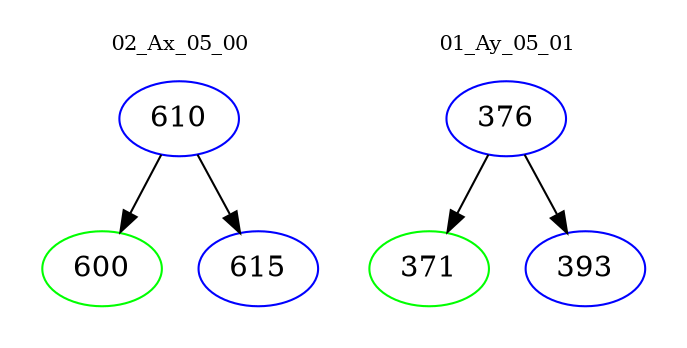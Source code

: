 digraph{
subgraph cluster_0 {
color = white
label = "02_Ax_05_00";
fontsize=10;
T0_610 [label="610", color="blue"]
T0_610 -> T0_600 [color="black"]
T0_600 [label="600", color="green"]
T0_610 -> T0_615 [color="black"]
T0_615 [label="615", color="blue"]
}
subgraph cluster_1 {
color = white
label = "01_Ay_05_01";
fontsize=10;
T1_376 [label="376", color="blue"]
T1_376 -> T1_371 [color="black"]
T1_371 [label="371", color="green"]
T1_376 -> T1_393 [color="black"]
T1_393 [label="393", color="blue"]
}
}
